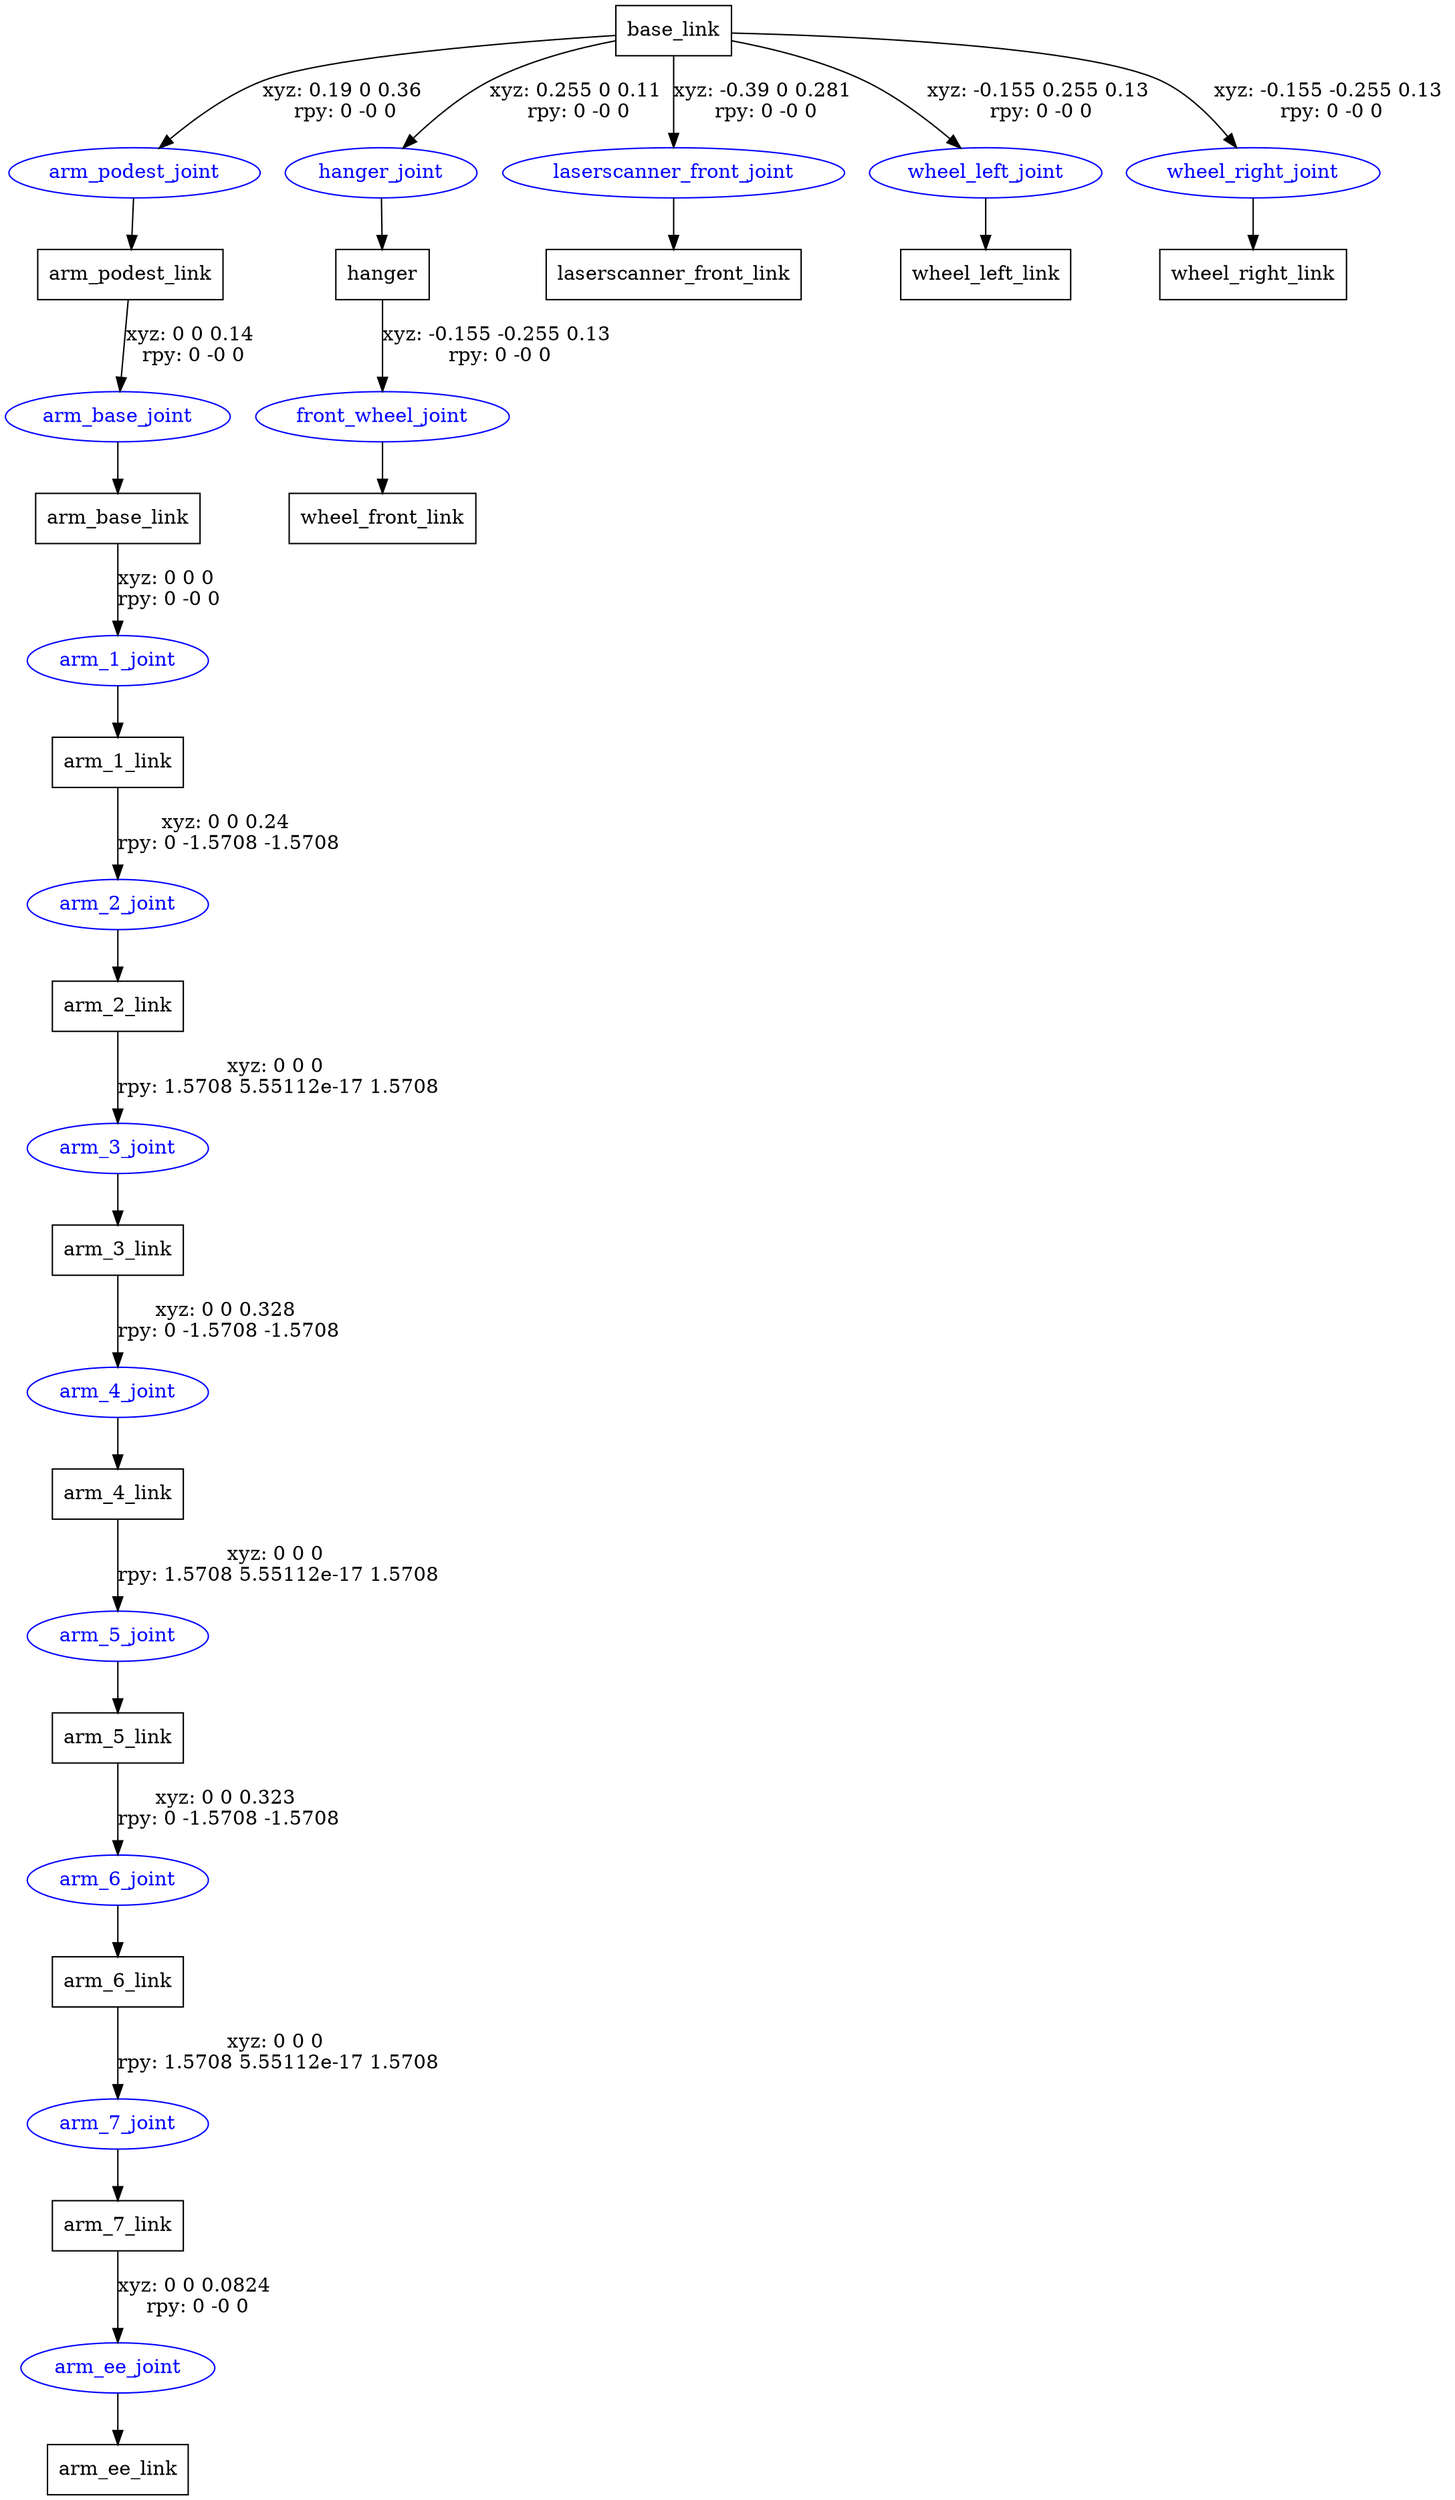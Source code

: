 digraph G {
node [shape=box];
"base_link" [label="base_link"];
"arm_podest_link" [label="arm_podest_link"];
"arm_base_link" [label="arm_base_link"];
"arm_1_link" [label="arm_1_link"];
"arm_2_link" [label="arm_2_link"];
"arm_3_link" [label="arm_3_link"];
"arm_4_link" [label="arm_4_link"];
"arm_5_link" [label="arm_5_link"];
"arm_6_link" [label="arm_6_link"];
"arm_7_link" [label="arm_7_link"];
"arm_ee_link" [label="arm_ee_link"];
"hanger" [label="hanger"];
"wheel_front_link" [label="wheel_front_link"];
"laserscanner_front_link" [label="laserscanner_front_link"];
"wheel_left_link" [label="wheel_left_link"];
"wheel_right_link" [label="wheel_right_link"];
node [shape=ellipse, color=blue, fontcolor=blue];
"base_link" -> "arm_podest_joint" [label="xyz: 0.19 0 0.36 \nrpy: 0 -0 0"]
"arm_podest_joint" -> "arm_podest_link"
"arm_podest_link" -> "arm_base_joint" [label="xyz: 0 0 0.14 \nrpy: 0 -0 0"]
"arm_base_joint" -> "arm_base_link"
"arm_base_link" -> "arm_1_joint" [label="xyz: 0 0 0 \nrpy: 0 -0 0"]
"arm_1_joint" -> "arm_1_link"
"arm_1_link" -> "arm_2_joint" [label="xyz: 0 0 0.24 \nrpy: 0 -1.5708 -1.5708"]
"arm_2_joint" -> "arm_2_link"
"arm_2_link" -> "arm_3_joint" [label="xyz: 0 0 0 \nrpy: 1.5708 5.55112e-17 1.5708"]
"arm_3_joint" -> "arm_3_link"
"arm_3_link" -> "arm_4_joint" [label="xyz: 0 0 0.328 \nrpy: 0 -1.5708 -1.5708"]
"arm_4_joint" -> "arm_4_link"
"arm_4_link" -> "arm_5_joint" [label="xyz: 0 0 0 \nrpy: 1.5708 5.55112e-17 1.5708"]
"arm_5_joint" -> "arm_5_link"
"arm_5_link" -> "arm_6_joint" [label="xyz: 0 0 0.323 \nrpy: 0 -1.5708 -1.5708"]
"arm_6_joint" -> "arm_6_link"
"arm_6_link" -> "arm_7_joint" [label="xyz: 0 0 0 \nrpy: 1.5708 5.55112e-17 1.5708"]
"arm_7_joint" -> "arm_7_link"
"arm_7_link" -> "arm_ee_joint" [label="xyz: 0 0 0.0824 \nrpy: 0 -0 0"]
"arm_ee_joint" -> "arm_ee_link"
"base_link" -> "hanger_joint" [label="xyz: 0.255 0 0.11 \nrpy: 0 -0 0"]
"hanger_joint" -> "hanger"
"hanger" -> "front_wheel_joint" [label="xyz: -0.155 -0.255 0.13 \nrpy: 0 -0 0"]
"front_wheel_joint" -> "wheel_front_link"
"base_link" -> "laserscanner_front_joint" [label="xyz: -0.39 0 0.281 \nrpy: 0 -0 0"]
"laserscanner_front_joint" -> "laserscanner_front_link"
"base_link" -> "wheel_left_joint" [label="xyz: -0.155 0.255 0.13 \nrpy: 0 -0 0"]
"wheel_left_joint" -> "wheel_left_link"
"base_link" -> "wheel_right_joint" [label="xyz: -0.155 -0.255 0.13 \nrpy: 0 -0 0"]
"wheel_right_joint" -> "wheel_right_link"
}
